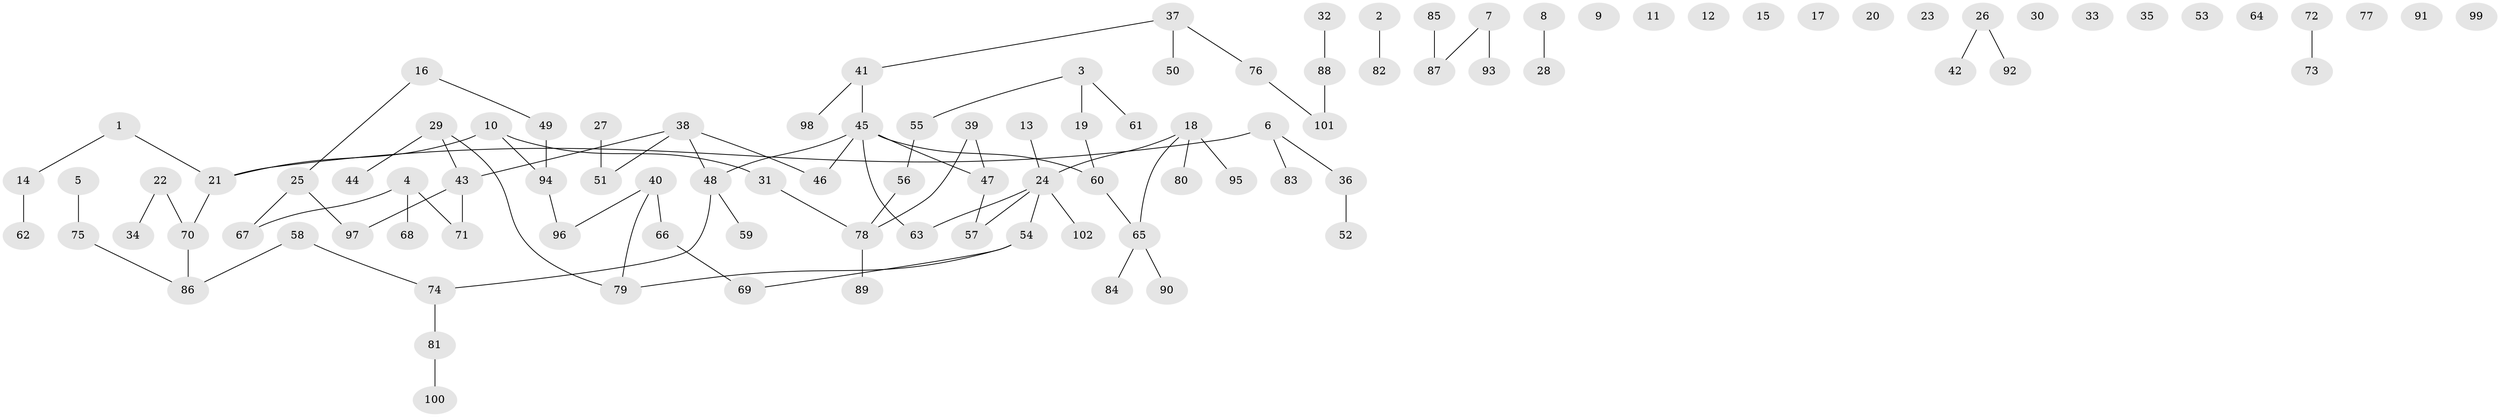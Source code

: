 // Generated by graph-tools (version 1.1) at 2025/49/03/09/25 03:49:10]
// undirected, 102 vertices, 91 edges
graph export_dot {
graph [start="1"]
  node [color=gray90,style=filled];
  1;
  2;
  3;
  4;
  5;
  6;
  7;
  8;
  9;
  10;
  11;
  12;
  13;
  14;
  15;
  16;
  17;
  18;
  19;
  20;
  21;
  22;
  23;
  24;
  25;
  26;
  27;
  28;
  29;
  30;
  31;
  32;
  33;
  34;
  35;
  36;
  37;
  38;
  39;
  40;
  41;
  42;
  43;
  44;
  45;
  46;
  47;
  48;
  49;
  50;
  51;
  52;
  53;
  54;
  55;
  56;
  57;
  58;
  59;
  60;
  61;
  62;
  63;
  64;
  65;
  66;
  67;
  68;
  69;
  70;
  71;
  72;
  73;
  74;
  75;
  76;
  77;
  78;
  79;
  80;
  81;
  82;
  83;
  84;
  85;
  86;
  87;
  88;
  89;
  90;
  91;
  92;
  93;
  94;
  95;
  96;
  97;
  98;
  99;
  100;
  101;
  102;
  1 -- 14;
  1 -- 21;
  2 -- 82;
  3 -- 19;
  3 -- 55;
  3 -- 61;
  4 -- 67;
  4 -- 68;
  4 -- 71;
  5 -- 75;
  6 -- 21;
  6 -- 36;
  6 -- 83;
  7 -- 87;
  7 -- 93;
  8 -- 28;
  10 -- 21;
  10 -- 31;
  10 -- 94;
  13 -- 24;
  14 -- 62;
  16 -- 25;
  16 -- 49;
  18 -- 24;
  18 -- 65;
  18 -- 80;
  18 -- 95;
  19 -- 60;
  21 -- 70;
  22 -- 34;
  22 -- 70;
  24 -- 54;
  24 -- 57;
  24 -- 63;
  24 -- 102;
  25 -- 67;
  25 -- 97;
  26 -- 42;
  26 -- 92;
  27 -- 51;
  29 -- 43;
  29 -- 44;
  29 -- 79;
  31 -- 78;
  32 -- 88;
  36 -- 52;
  37 -- 41;
  37 -- 50;
  37 -- 76;
  38 -- 43;
  38 -- 46;
  38 -- 48;
  38 -- 51;
  39 -- 47;
  39 -- 78;
  40 -- 66;
  40 -- 79;
  40 -- 96;
  41 -- 45;
  41 -- 98;
  43 -- 71;
  43 -- 97;
  45 -- 46;
  45 -- 47;
  45 -- 48;
  45 -- 60;
  45 -- 63;
  47 -- 57;
  48 -- 59;
  48 -- 74;
  49 -- 94;
  54 -- 69;
  54 -- 79;
  55 -- 56;
  56 -- 78;
  58 -- 74;
  58 -- 86;
  60 -- 65;
  65 -- 84;
  65 -- 90;
  66 -- 69;
  70 -- 86;
  72 -- 73;
  74 -- 81;
  75 -- 86;
  76 -- 101;
  78 -- 89;
  81 -- 100;
  85 -- 87;
  88 -- 101;
  94 -- 96;
}
